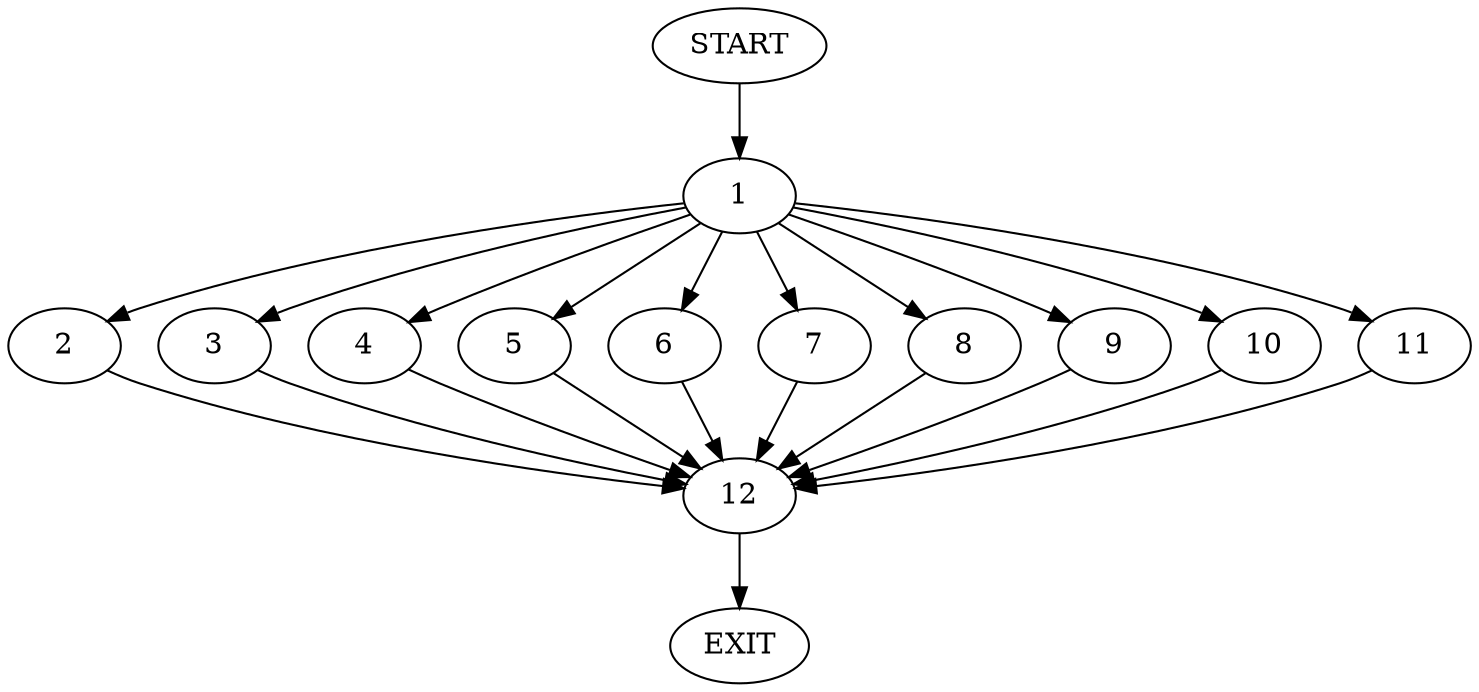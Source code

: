 digraph {
0 [label="START"];
1;
2;
3;
4;
5;
6;
7;
8;
9;
10;
11;
12;
13 [label="EXIT"];
0 -> 1;
1 -> 2;
1 -> 3;
1 -> 4;
1 -> 5;
1 -> 6;
1 -> 7;
1 -> 8;
1 -> 9;
1 -> 10;
1 -> 11;
8 -> 12;
5 -> 12;
6 -> 12;
10 -> 12;
2 -> 12;
9 -> 12;
4 -> 12;
11 -> 12;
3 -> 12;
7 -> 12;
12 -> 13;
}